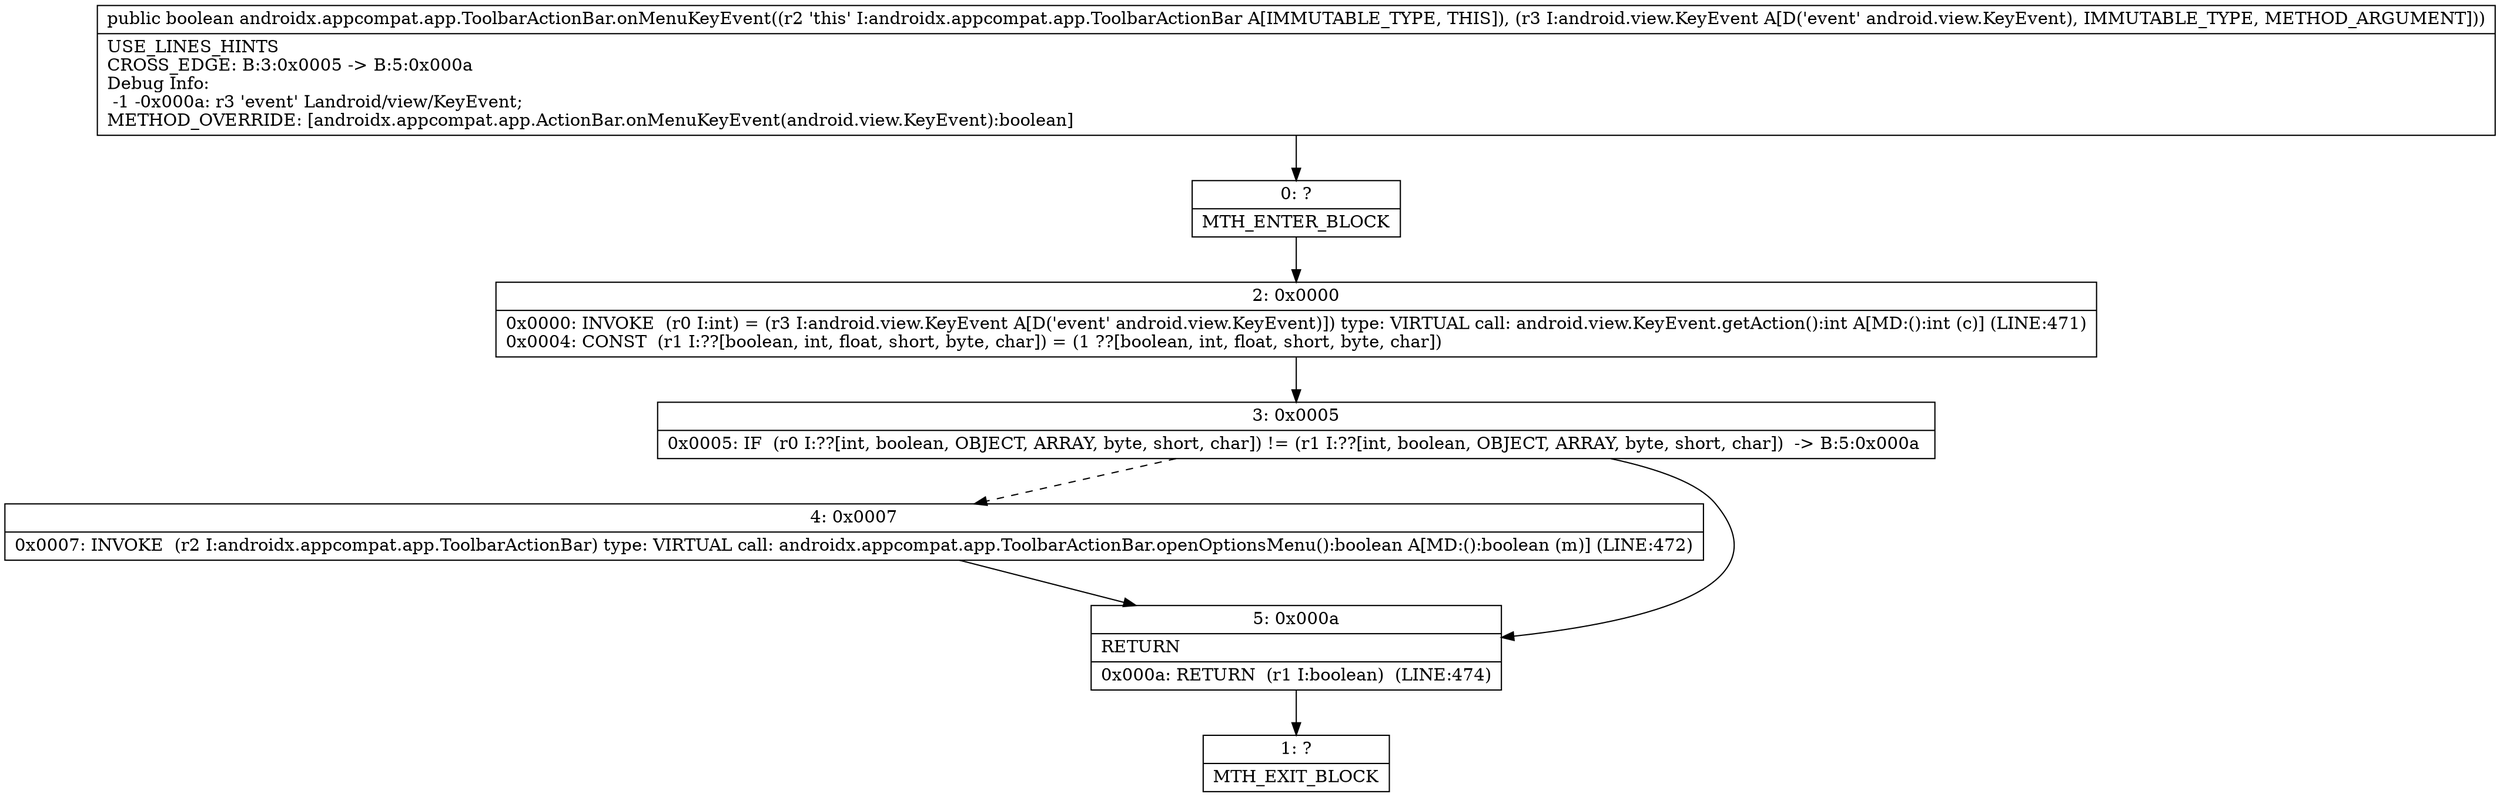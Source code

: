 digraph "CFG forandroidx.appcompat.app.ToolbarActionBar.onMenuKeyEvent(Landroid\/view\/KeyEvent;)Z" {
Node_0 [shape=record,label="{0\:\ ?|MTH_ENTER_BLOCK\l}"];
Node_2 [shape=record,label="{2\:\ 0x0000|0x0000: INVOKE  (r0 I:int) = (r3 I:android.view.KeyEvent A[D('event' android.view.KeyEvent)]) type: VIRTUAL call: android.view.KeyEvent.getAction():int A[MD:():int (c)] (LINE:471)\l0x0004: CONST  (r1 I:??[boolean, int, float, short, byte, char]) = (1 ??[boolean, int, float, short, byte, char]) \l}"];
Node_3 [shape=record,label="{3\:\ 0x0005|0x0005: IF  (r0 I:??[int, boolean, OBJECT, ARRAY, byte, short, char]) != (r1 I:??[int, boolean, OBJECT, ARRAY, byte, short, char])  \-\> B:5:0x000a \l}"];
Node_4 [shape=record,label="{4\:\ 0x0007|0x0007: INVOKE  (r2 I:androidx.appcompat.app.ToolbarActionBar) type: VIRTUAL call: androidx.appcompat.app.ToolbarActionBar.openOptionsMenu():boolean A[MD:():boolean (m)] (LINE:472)\l}"];
Node_5 [shape=record,label="{5\:\ 0x000a|RETURN\l|0x000a: RETURN  (r1 I:boolean)  (LINE:474)\l}"];
Node_1 [shape=record,label="{1\:\ ?|MTH_EXIT_BLOCK\l}"];
MethodNode[shape=record,label="{public boolean androidx.appcompat.app.ToolbarActionBar.onMenuKeyEvent((r2 'this' I:androidx.appcompat.app.ToolbarActionBar A[IMMUTABLE_TYPE, THIS]), (r3 I:android.view.KeyEvent A[D('event' android.view.KeyEvent), IMMUTABLE_TYPE, METHOD_ARGUMENT]))  | USE_LINES_HINTS\lCROSS_EDGE: B:3:0x0005 \-\> B:5:0x000a\lDebug Info:\l  \-1 \-0x000a: r3 'event' Landroid\/view\/KeyEvent;\lMETHOD_OVERRIDE: [androidx.appcompat.app.ActionBar.onMenuKeyEvent(android.view.KeyEvent):boolean]\l}"];
MethodNode -> Node_0;Node_0 -> Node_2;
Node_2 -> Node_3;
Node_3 -> Node_4[style=dashed];
Node_3 -> Node_5;
Node_4 -> Node_5;
Node_5 -> Node_1;
}


